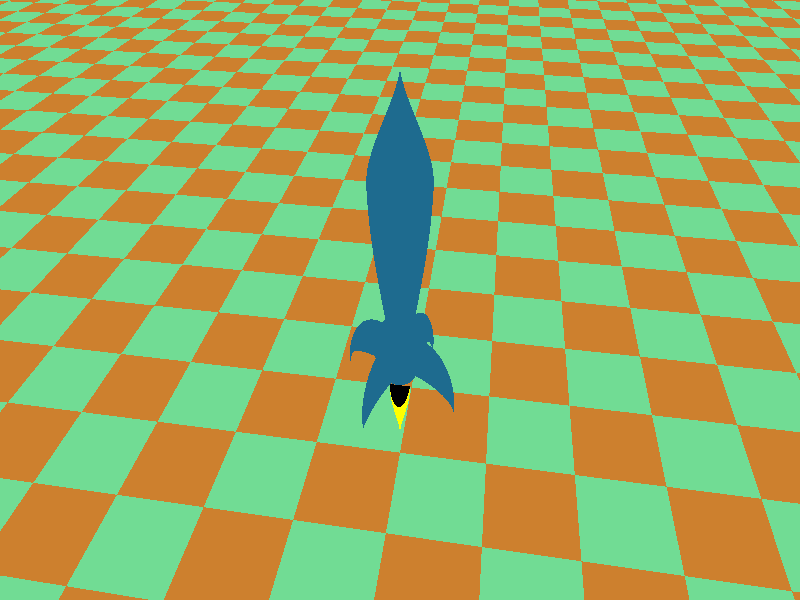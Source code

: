 // Persistence Of Vision raytracer version 3.0 sample file.
// Sample quartic file
// File by David Mason (of DTA fame!)

#version 3.0
global_settings { assumed_gamma 2.2 }

#include "shapes.inc"
#include "colors.inc"
#include "textures.inc"
#include "shapesq.inc"

#declare Steel = texture {
   pigment { SteelBlue }
   finish {
      phong 1.0
      phong_size 20
      ambient 0.2
      diffuse 0.8
   }
}

#declare Fin = difference {
   intersection {
      sphere { <0, 0, 0>, 1 scale <2, 4, 0.5> }
      plane { y, 0 inverse }
      plane { x, 0 }
   }
   sphere { <0, 0, 0>, 2 }

   translate -1.2*x
   texture { Steel }
}

#declare Fins = union {
   object { Fin rotate   0*y }
   object { Fin rotate  90*y }
   object { Fin rotate 180*y }
   object { Fin rotate 270*y }

   bounded_by {
      intersection {
         object { Cylinder_Y scale <3.5, 1, 3.5> }
         plane { y, 4 }
         plane { y, 0 inverse }
      }
   }
}

object { Fins rotate 25*y translate 6*y }

intersection {
   union {
      intersection {
         object {
            Piriform
            translate -0.75*x
            rotate -90*z
            scale <2, 6, 2>
            texture { Steel }
         }
         object {
            QCone_Y
            scale <1.8, 5.0, 1.8>
            rotate 180*x
            translate 5*y
            pigment { Clear }
         }
         plane { y, 5 pigment { Clear } }
         plane { y, 0 inverse pigment { Clear } }
      }
      intersection {
         object {
            Piriform
            translate -0.75*x
            rotate 90*z
            scale <2, 18, 2>
            texture { Steel }
         }
         object {
            QCone_Y
            scale <1.8, 15.0, 1.8>
            translate -15*y
            pigment { Clear }
         }
         plane { y, 0 pigment { Clear } }
         plane { y, -8 inverse pigment { Clear } }
      }
      intersection {
         object {
            Piriform
            translate -0.40*x
            rotate 90*z
            scale <2, 6, 2>
            texture { Steel }
         }
         plane { y, 0 inverse pigment { Clear } }
         translate -11*y
      }
   }
   object { Cylinder_Y scale <1.45, 1.0, 1.45> pigment { Clear } }

   bounded_by {
      intersection {
         object { Cylinder_Y scale <1.45, 1.0, 1.45> }
         plane { y, 5 }
         plane { y, -11 inverse }
      }
   }
   translate 18*y
}

union {
   intersection {
      object {
         Piriform
         texture { finish {Luminous} pigment { Yellow filter 0.7 } }
      }
      object { Cylinder_Y scale <0.8, 1.0, 0.8> pigment { Black } }
   }

   light_source { <0, 0, 0> color Yellow }

   translate -0.40*x
   rotate 90*z
   scale <0.8, 5, 0.8>

   bounded_by {
      intersection {
         object { Cylinder_Y scale <0.8, 1.0, 0.8> }
         plane { y, 6 }
         plane { y, -8 inverse }
      }
   }
   translate 4*y
}

camera {
   location  <3.0,  30, -20.0>
   up        <0.0,  1.0,  0.1>
   right     <4/3, 0.0,  0.0>
   look_at   <0.0,  12, 0>
}

light_source { <100, 100, -100> colour White }

plane {
   y, 0

   texture {
      pigment {
         checker colour Gold colour Aquamarine
         scale < 5, 5.1, 5 >
      }
      finish {
         reflection 0.5
         ambient 0.1
         diffuse 0.8
      }
   }
}

sphere {
   <0.0, 0.0, 0.0>, 300.0

   texture {
      pigment {
         gradient y
         colour_map {
            [0.0 0.8  colour red 1.0 green 0.3 blue 0.0
                      colour red 0.7 green 0.7 blue 1.0]
            [0.8 1.0  colour red 0.7 green 0.7 blue 1.0
                      colour red 0.7 green 0.7 blue 1.0]
         }
         scale 300.0
         quick_color red 0.7  green 0.7 blue 1.0
      }
      finish {
         ambient 0.7
         diffuse 0.0
      }
   }
}

sphere {
   <0.0, 0.0, 0.0>, 259.0

   texture {
      pigment {
         bozo
         turbulence 0.5
         colour_map {
            [0.0 0.6  colour red 1.0 green 1.0 blue 1.0 filter 1.0
                      colour red 1.0 green 1.0 blue 1.0 filter 1.0]
            [0.6 0.8 colour red 1.0 green 1.0 blue 1.0 filter 1.0
                     colour red 1.0 green 1.0 blue 1.0]
            [0.8 1.001 colour red 1.0 green 1.0 blue 1.0
                       colour red 0.8 green 0.8 blue 0.8]
         }
         scale <100.0, 20.0, 100.0>
         quick_color red 0.7 green 0.7 blue 1.0
      }
      finish {
         ambient 0.7
         diffuse 0.0
      }
   }
}

